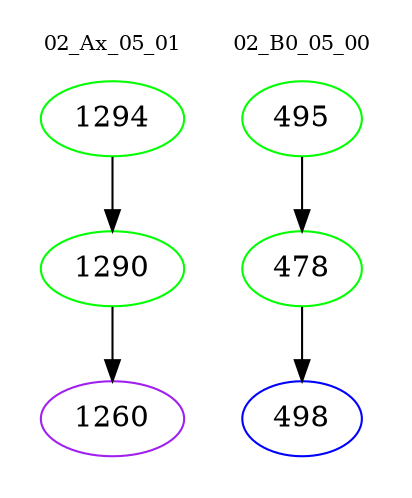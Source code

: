 digraph{
subgraph cluster_0 {
color = white
label = "02_Ax_05_01";
fontsize=10;
T0_1294 [label="1294", color="green"]
T0_1294 -> T0_1290 [color="black"]
T0_1290 [label="1290", color="green"]
T0_1290 -> T0_1260 [color="black"]
T0_1260 [label="1260", color="purple"]
}
subgraph cluster_1 {
color = white
label = "02_B0_05_00";
fontsize=10;
T1_495 [label="495", color="green"]
T1_495 -> T1_478 [color="black"]
T1_478 [label="478", color="green"]
T1_478 -> T1_498 [color="black"]
T1_498 [label="498", color="blue"]
}
}
